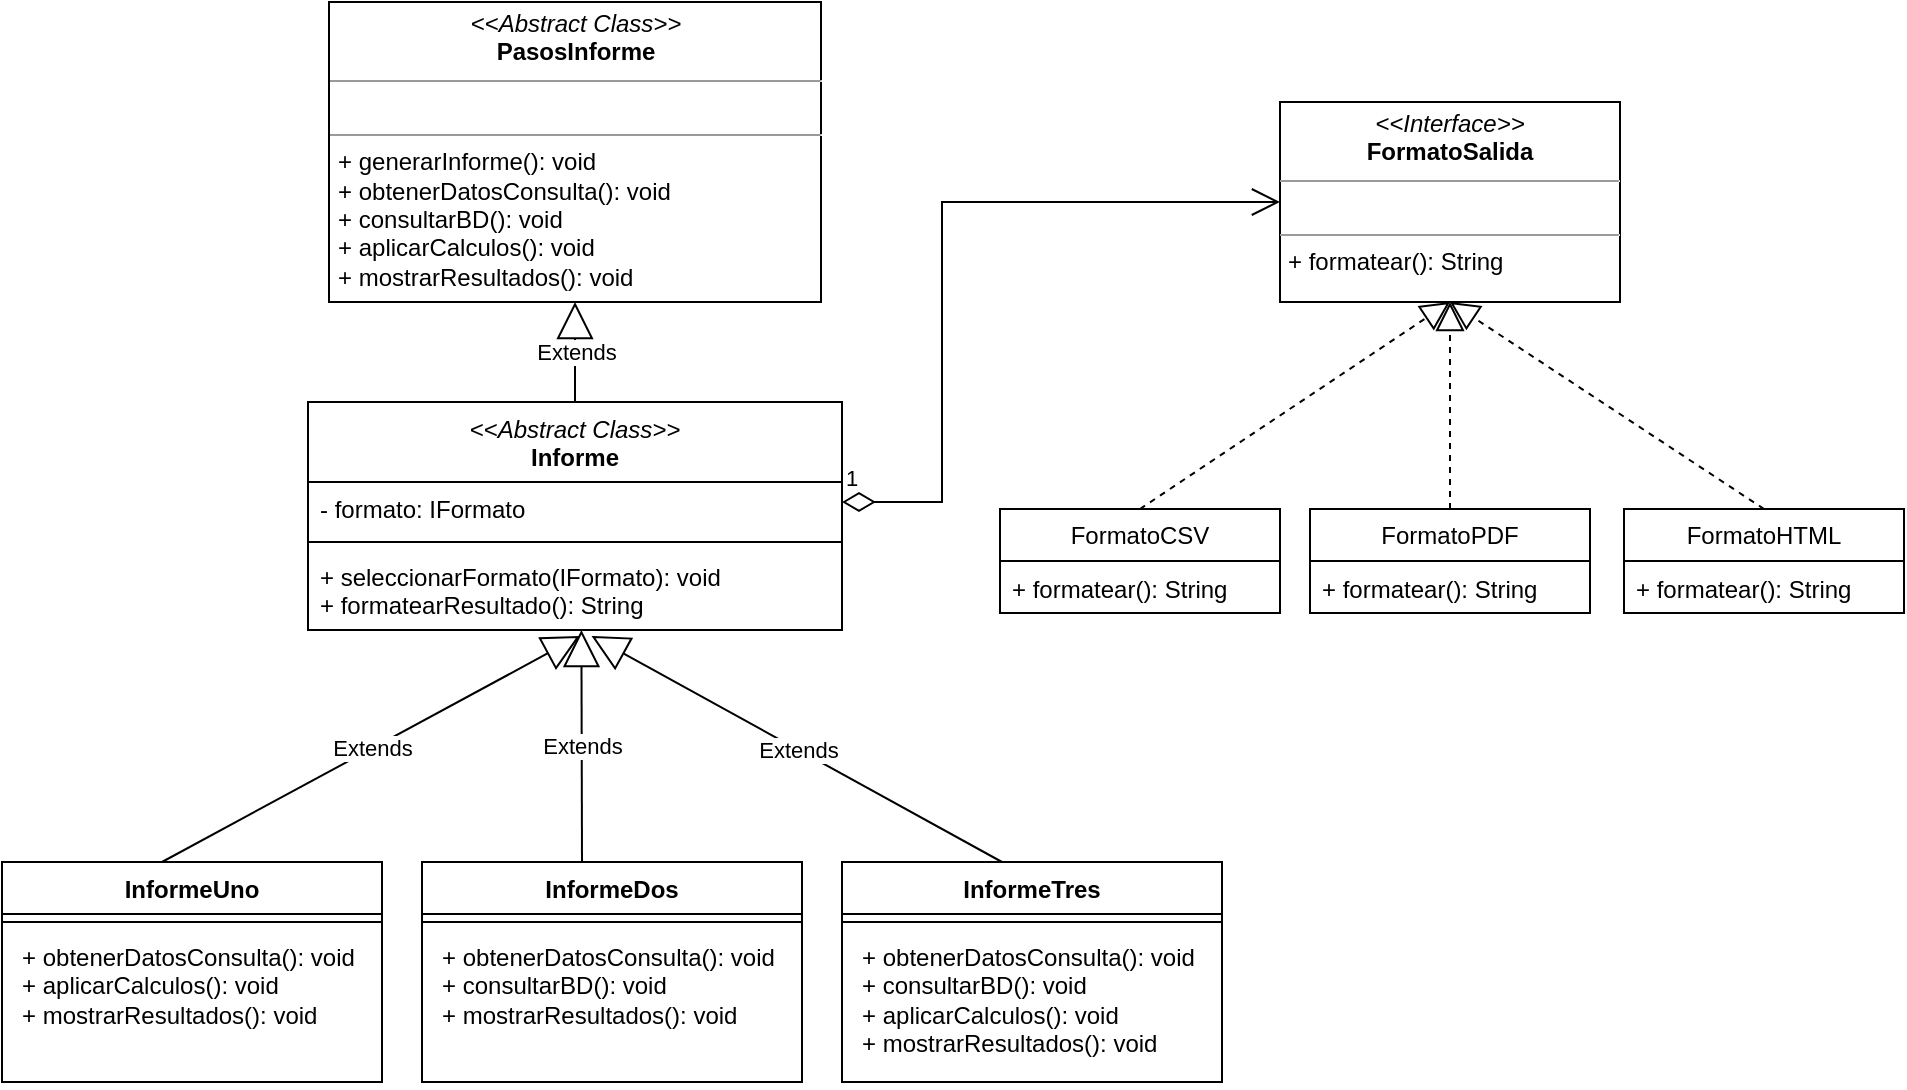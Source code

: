 <mxfile version="22.0.2" type="device">
  <diagram name="Página-1" id="HlRWXg1bFJp1Xod3IB3_">
    <mxGraphModel dx="864" dy="516" grid="1" gridSize="10" guides="1" tooltips="1" connect="1" arrows="1" fold="1" page="1" pageScale="1" pageWidth="827" pageHeight="1169" math="0" shadow="0">
      <root>
        <mxCell id="0" />
        <mxCell id="1" parent="0" />
        <mxCell id="mv2MNBe9qTm98jDRmfba-1" value="&lt;p style=&quot;margin:0px;margin-top:4px;text-align:center;&quot;&gt;&lt;i&gt;&amp;lt;&amp;lt;Interface&amp;gt;&amp;gt;&lt;/i&gt;&lt;br&gt;&lt;b&gt;FormatoSalida&lt;/b&gt;&lt;/p&gt;&lt;hr size=&quot;1&quot;&gt;&lt;p style=&quot;margin:0px;margin-left:4px;&quot;&gt;&lt;br&gt;&lt;/p&gt;&lt;hr size=&quot;1&quot;&gt;&lt;p style=&quot;margin:0px;margin-left:4px;&quot;&gt;+ formatear(): String&lt;br&gt;&lt;br&gt;&lt;/p&gt;" style="verticalAlign=top;align=left;overflow=fill;fontSize=12;fontFamily=Helvetica;html=1;whiteSpace=wrap;" parent="1" vertex="1">
          <mxGeometry x="749" y="100" width="170" height="100" as="geometry" />
        </mxCell>
        <mxCell id="mv2MNBe9qTm98jDRmfba-2" value="FormatoCSV" style="swimlane;fontStyle=0;childLayout=stackLayout;horizontal=1;startSize=26;fillColor=none;horizontalStack=0;resizeParent=1;resizeParentMax=0;resizeLast=0;collapsible=1;marginBottom=0;whiteSpace=wrap;html=1;" parent="1" vertex="1">
          <mxGeometry x="609" y="303.5" width="140" height="52" as="geometry" />
        </mxCell>
        <mxCell id="mv2MNBe9qTm98jDRmfba-3" value="+ formatear(): String" style="text;strokeColor=none;fillColor=none;align=left;verticalAlign=top;spacingLeft=4;spacingRight=4;overflow=hidden;rotatable=0;points=[[0,0.5],[1,0.5]];portConstraint=eastwest;whiteSpace=wrap;html=1;" parent="mv2MNBe9qTm98jDRmfba-2" vertex="1">
          <mxGeometry y="26" width="140" height="26" as="geometry" />
        </mxCell>
        <mxCell id="mv2MNBe9qTm98jDRmfba-6" value="FormatoHTML" style="swimlane;fontStyle=0;childLayout=stackLayout;horizontal=1;startSize=26;fillColor=none;horizontalStack=0;resizeParent=1;resizeParentMax=0;resizeLast=0;collapsible=1;marginBottom=0;whiteSpace=wrap;html=1;" parent="1" vertex="1">
          <mxGeometry x="921" y="303.5" width="140" height="52" as="geometry" />
        </mxCell>
        <mxCell id="mv2MNBe9qTm98jDRmfba-7" value="+ formatear(): String" style="text;strokeColor=none;fillColor=none;align=left;verticalAlign=top;spacingLeft=4;spacingRight=4;overflow=hidden;rotatable=0;points=[[0,0.5],[1,0.5]];portConstraint=eastwest;whiteSpace=wrap;html=1;" parent="mv2MNBe9qTm98jDRmfba-6" vertex="1">
          <mxGeometry y="26" width="140" height="26" as="geometry" />
        </mxCell>
        <mxCell id="k9LaV1wvxI8ZOForSVoQ-1" value="FormatoPDF" style="swimlane;fontStyle=0;childLayout=stackLayout;horizontal=1;startSize=26;fillColor=none;horizontalStack=0;resizeParent=1;resizeParentMax=0;resizeLast=0;collapsible=1;marginBottom=0;whiteSpace=wrap;html=1;" parent="1" vertex="1">
          <mxGeometry x="764" y="303.5" width="140" height="52" as="geometry" />
        </mxCell>
        <mxCell id="k9LaV1wvxI8ZOForSVoQ-3" value="+ formatear(): String" style="text;strokeColor=none;fillColor=none;align=left;verticalAlign=top;spacingLeft=4;spacingRight=4;overflow=hidden;rotatable=0;points=[[0,0.5],[1,0.5]];portConstraint=eastwest;whiteSpace=wrap;html=1;" parent="k9LaV1wvxI8ZOForSVoQ-1" vertex="1">
          <mxGeometry y="26" width="140" height="26" as="geometry" />
        </mxCell>
        <mxCell id="k9LaV1wvxI8ZOForSVoQ-6" value="InformeUno" style="swimlane;fontStyle=1;align=center;verticalAlign=top;childLayout=stackLayout;horizontal=1;startSize=26;horizontalStack=0;resizeParent=1;resizeParentMax=0;resizeLast=0;collapsible=1;marginBottom=0;whiteSpace=wrap;html=1;" parent="1" vertex="1">
          <mxGeometry x="110" y="480" width="190" height="110" as="geometry" />
        </mxCell>
        <mxCell id="k9LaV1wvxI8ZOForSVoQ-16" value="Extends" style="endArrow=block;endSize=16;endFill=0;html=1;rounded=0;entryX=0.509;entryY=1.075;entryDx=0;entryDy=0;entryPerimeter=0;" parent="k9LaV1wvxI8ZOForSVoQ-6" target="k9LaV1wvxI8ZOForSVoQ-40" edge="1">
          <mxGeometry width="160" relative="1" as="geometry">
            <mxPoint x="80" as="sourcePoint" />
            <mxPoint x="255" y="-129" as="targetPoint" />
          </mxGeometry>
        </mxCell>
        <mxCell id="k9LaV1wvxI8ZOForSVoQ-8" value="" style="line;strokeWidth=1;fillColor=none;align=left;verticalAlign=middle;spacingTop=-1;spacingLeft=3;spacingRight=3;rotatable=0;labelPosition=right;points=[];portConstraint=eastwest;strokeColor=inherit;" parent="k9LaV1wvxI8ZOForSVoQ-6" vertex="1">
          <mxGeometry y="26" width="190" height="8" as="geometry" />
        </mxCell>
        <mxCell id="k9LaV1wvxI8ZOForSVoQ-9" value="&lt;p style=&quot;border-color: var(--border-color); margin: 0px 0px 0px 4px;&quot;&gt;+ obtenerDatosConsulta(): void&lt;/p&gt;&lt;p style=&quot;border-color: var(--border-color); margin: 0px 0px 0px 4px;&quot;&gt;+ aplicarCalculos(): void&lt;br style=&quot;border-color: var(--border-color);&quot;&gt;&lt;/p&gt;&lt;p style=&quot;border-color: var(--border-color); margin: 0px 0px 0px 4px;&quot;&gt;+ mostrarResultados(): void&lt;/p&gt;" style="text;strokeColor=none;fillColor=none;align=left;verticalAlign=top;spacingLeft=4;spacingRight=4;overflow=hidden;rotatable=0;points=[[0,0.5],[1,0.5]];portConstraint=eastwest;whiteSpace=wrap;html=1;" parent="k9LaV1wvxI8ZOForSVoQ-6" vertex="1">
          <mxGeometry y="34" width="190" height="76" as="geometry" />
        </mxCell>
        <mxCell id="k9LaV1wvxI8ZOForSVoQ-11" value="&lt;p style=&quot;margin:0px;margin-top:4px;text-align:center;&quot;&gt;&lt;i&gt;&amp;lt;&amp;lt;Abstract Class&amp;gt;&amp;gt;&lt;/i&gt;&lt;br&gt;&lt;b&gt;PasosInforme&lt;/b&gt;&lt;/p&gt;&lt;hr size=&quot;1&quot;&gt;&lt;p style=&quot;margin:0px;margin-left:4px;&quot;&gt;&lt;br&gt;&lt;/p&gt;&lt;hr size=&quot;1&quot;&gt;&lt;p style=&quot;margin:0px;margin-left:4px;&quot;&gt;+ generarInforme(): void&lt;br&gt;+ obtenerDatosConsulta(): void&lt;/p&gt;&lt;p style=&quot;margin:0px;margin-left:4px;&quot;&gt;+ consultarBD(): void&lt;/p&gt;&lt;p style=&quot;margin:0px;margin-left:4px;&quot;&gt;+ aplicarCalculos(): void&lt;br&gt;&lt;/p&gt;&lt;p style=&quot;margin:0px;margin-left:4px;&quot;&gt;+ mostrarResultados(): void&lt;/p&gt;" style="verticalAlign=top;align=left;overflow=fill;fontSize=12;fontFamily=Helvetica;html=1;whiteSpace=wrap;" parent="1" vertex="1">
          <mxGeometry x="273.5" y="50" width="246" height="150" as="geometry" />
        </mxCell>
        <mxCell id="k9LaV1wvxI8ZOForSVoQ-12" value="" style="endArrow=block;dashed=1;endFill=0;endSize=12;html=1;rounded=0;entryX=0.5;entryY=1;entryDx=0;entryDy=0;exitX=0.5;exitY=0;exitDx=0;exitDy=0;" parent="1" source="mv2MNBe9qTm98jDRmfba-2" target="mv2MNBe9qTm98jDRmfba-1" edge="1">
          <mxGeometry width="160" relative="1" as="geometry">
            <mxPoint x="269" y="323.5" as="sourcePoint" />
            <mxPoint x="429" y="323.5" as="targetPoint" />
          </mxGeometry>
        </mxCell>
        <mxCell id="k9LaV1wvxI8ZOForSVoQ-13" value="" style="endArrow=block;dashed=1;endFill=0;endSize=12;html=1;rounded=0;entryX=0.5;entryY=1;entryDx=0;entryDy=0;exitX=0.5;exitY=0;exitDx=0;exitDy=0;" parent="1" source="k9LaV1wvxI8ZOForSVoQ-1" target="mv2MNBe9qTm98jDRmfba-1" edge="1">
          <mxGeometry width="160" relative="1" as="geometry">
            <mxPoint x="689" y="313.5" as="sourcePoint" />
            <mxPoint x="844" y="233.5" as="targetPoint" />
          </mxGeometry>
        </mxCell>
        <mxCell id="k9LaV1wvxI8ZOForSVoQ-14" value="" style="endArrow=block;dashed=1;endFill=0;endSize=12;html=1;rounded=0;entryX=0.5;entryY=1;entryDx=0;entryDy=0;exitX=0.5;exitY=0;exitDx=0;exitDy=0;" parent="1" source="mv2MNBe9qTm98jDRmfba-6" target="mv2MNBe9qTm98jDRmfba-1" edge="1">
          <mxGeometry width="160" relative="1" as="geometry">
            <mxPoint x="689" y="313.5" as="sourcePoint" />
            <mxPoint x="844" y="233.5" as="targetPoint" />
          </mxGeometry>
        </mxCell>
        <mxCell id="k9LaV1wvxI8ZOForSVoQ-17" value="InformeDos" style="swimlane;fontStyle=1;align=center;verticalAlign=top;childLayout=stackLayout;horizontal=1;startSize=26;horizontalStack=0;resizeParent=1;resizeParentMax=0;resizeLast=0;collapsible=1;marginBottom=0;whiteSpace=wrap;html=1;" parent="1" vertex="1">
          <mxGeometry x="320" y="480" width="190" height="110" as="geometry" />
        </mxCell>
        <mxCell id="k9LaV1wvxI8ZOForSVoQ-18" value="Extends" style="endArrow=block;endSize=16;endFill=0;html=1;rounded=0;entryX=0.512;entryY=1;entryDx=0;entryDy=0;entryPerimeter=0;" parent="k9LaV1wvxI8ZOForSVoQ-17" target="k9LaV1wvxI8ZOForSVoQ-40" edge="1">
          <mxGeometry width="160" relative="1" as="geometry">
            <mxPoint x="80" as="sourcePoint" />
            <mxPoint x="80" y="-120" as="targetPoint" />
          </mxGeometry>
        </mxCell>
        <mxCell id="k9LaV1wvxI8ZOForSVoQ-20" value="" style="line;strokeWidth=1;fillColor=none;align=left;verticalAlign=middle;spacingTop=-1;spacingLeft=3;spacingRight=3;rotatable=0;labelPosition=right;points=[];portConstraint=eastwest;strokeColor=inherit;" parent="k9LaV1wvxI8ZOForSVoQ-17" vertex="1">
          <mxGeometry y="26" width="190" height="8" as="geometry" />
        </mxCell>
        <mxCell id="k9LaV1wvxI8ZOForSVoQ-21" value="&lt;p style=&quot;border-color: var(--border-color); margin: 0px 0px 0px 4px;&quot;&gt;+ obtenerDatosConsulta(): void&lt;/p&gt;&lt;p style=&quot;border-color: var(--border-color); margin: 0px 0px 0px 4px;&quot;&gt;+ consultarBD(): void&lt;/p&gt;&lt;p style=&quot;border-color: var(--border-color); margin: 0px 0px 0px 4px;&quot;&gt;+ mostrarResultados(): void&lt;/p&gt;" style="text;strokeColor=none;fillColor=none;align=left;verticalAlign=top;spacingLeft=4;spacingRight=4;overflow=hidden;rotatable=0;points=[[0,0.5],[1,0.5]];portConstraint=eastwest;whiteSpace=wrap;html=1;" parent="k9LaV1wvxI8ZOForSVoQ-17" vertex="1">
          <mxGeometry y="34" width="190" height="76" as="geometry" />
        </mxCell>
        <mxCell id="k9LaV1wvxI8ZOForSVoQ-22" value="InformeTres" style="swimlane;fontStyle=1;align=center;verticalAlign=top;childLayout=stackLayout;horizontal=1;startSize=26;horizontalStack=0;resizeParent=1;resizeParentMax=0;resizeLast=0;collapsible=1;marginBottom=0;whiteSpace=wrap;html=1;" parent="1" vertex="1">
          <mxGeometry x="530" y="480" width="190" height="110" as="geometry" />
        </mxCell>
        <mxCell id="k9LaV1wvxI8ZOForSVoQ-23" value="Extends" style="endArrow=block;endSize=16;endFill=0;html=1;rounded=0;entryX=0.531;entryY=1.075;entryDx=0;entryDy=0;entryPerimeter=0;" parent="k9LaV1wvxI8ZOForSVoQ-22" target="k9LaV1wvxI8ZOForSVoQ-40" edge="1">
          <mxGeometry width="160" relative="1" as="geometry">
            <mxPoint x="80" as="sourcePoint" />
            <mxPoint x="23" y="-120" as="targetPoint" />
          </mxGeometry>
        </mxCell>
        <mxCell id="k9LaV1wvxI8ZOForSVoQ-25" value="" style="line;strokeWidth=1;fillColor=none;align=left;verticalAlign=middle;spacingTop=-1;spacingLeft=3;spacingRight=3;rotatable=0;labelPosition=right;points=[];portConstraint=eastwest;strokeColor=inherit;" parent="k9LaV1wvxI8ZOForSVoQ-22" vertex="1">
          <mxGeometry y="26" width="190" height="8" as="geometry" />
        </mxCell>
        <mxCell id="k9LaV1wvxI8ZOForSVoQ-26" value="&lt;p style=&quot;border-color: var(--border-color); margin: 0px 0px 0px 4px;&quot;&gt;+ obtenerDatosConsulta(): void&lt;/p&gt;&lt;p style=&quot;border-color: var(--border-color); margin: 0px 0px 0px 4px;&quot;&gt;+ consultarBD(): void&lt;/p&gt;&lt;p style=&quot;border-color: var(--border-color); margin: 0px 0px 0px 4px;&quot;&gt;+ aplicarCalculos(): void&lt;br style=&quot;border-color: var(--border-color);&quot;&gt;&lt;/p&gt;&lt;p style=&quot;border-color: var(--border-color); margin: 0px 0px 0px 4px;&quot;&gt;+ mostrarResultados(): void&lt;/p&gt;" style="text;strokeColor=none;fillColor=none;align=left;verticalAlign=top;spacingLeft=4;spacingRight=4;overflow=hidden;rotatable=0;points=[[0,0.5],[1,0.5]];portConstraint=eastwest;whiteSpace=wrap;html=1;" parent="k9LaV1wvxI8ZOForSVoQ-22" vertex="1">
          <mxGeometry y="34" width="190" height="76" as="geometry" />
        </mxCell>
        <mxCell id="k9LaV1wvxI8ZOForSVoQ-37" value="&lt;i style=&quot;border-color: var(--border-color); font-weight: 400;&quot;&gt;&amp;lt;&amp;lt;Abstract Class&amp;gt;&amp;gt;&lt;/i&gt;&lt;br&gt;Informe" style="swimlane;fontStyle=1;align=center;verticalAlign=top;childLayout=stackLayout;horizontal=1;startSize=40;horizontalStack=0;resizeParent=1;resizeParentMax=0;resizeLast=0;collapsible=1;marginBottom=0;whiteSpace=wrap;html=1;" parent="1" vertex="1">
          <mxGeometry x="263" y="250" width="267" height="114" as="geometry">
            <mxRectangle x="243" y="250" width="150" height="40" as="alternateBounds" />
          </mxGeometry>
        </mxCell>
        <mxCell id="k9LaV1wvxI8ZOForSVoQ-38" value="- formato: IFormato" style="text;strokeColor=none;fillColor=none;align=left;verticalAlign=top;spacingLeft=4;spacingRight=4;overflow=hidden;rotatable=0;points=[[0,0.5],[1,0.5]];portConstraint=eastwest;whiteSpace=wrap;html=1;" parent="k9LaV1wvxI8ZOForSVoQ-37" vertex="1">
          <mxGeometry y="40" width="267" height="26" as="geometry" />
        </mxCell>
        <mxCell id="k9LaV1wvxI8ZOForSVoQ-39" value="" style="line;strokeWidth=1;fillColor=none;align=left;verticalAlign=middle;spacingTop=-1;spacingLeft=3;spacingRight=3;rotatable=0;labelPosition=right;points=[];portConstraint=eastwest;strokeColor=inherit;" parent="k9LaV1wvxI8ZOForSVoQ-37" vertex="1">
          <mxGeometry y="66" width="267" height="8" as="geometry" />
        </mxCell>
        <mxCell id="k9LaV1wvxI8ZOForSVoQ-40" value="+ seleccionarFormato(IFormato): void&lt;br&gt;+ formatearResultado(): String" style="text;strokeColor=none;fillColor=none;align=left;verticalAlign=top;spacingLeft=4;spacingRight=4;overflow=hidden;rotatable=0;points=[[0,0.5],[1,0.5]];portConstraint=eastwest;whiteSpace=wrap;html=1;" parent="k9LaV1wvxI8ZOForSVoQ-37" vertex="1">
          <mxGeometry y="74" width="267" height="40" as="geometry" />
        </mxCell>
        <mxCell id="k9LaV1wvxI8ZOForSVoQ-41" value="Extends" style="endArrow=block;endSize=16;endFill=0;html=1;rounded=0;entryX=0.5;entryY=1;entryDx=0;entryDy=0;exitX=0.5;exitY=0;exitDx=0;exitDy=0;" parent="1" source="k9LaV1wvxI8ZOForSVoQ-37" target="k9LaV1wvxI8ZOForSVoQ-11" edge="1">
          <mxGeometry width="160" relative="1" as="geometry">
            <mxPoint x="210" y="452.5" as="sourcePoint" />
            <mxPoint x="170" y="280" as="targetPoint" />
          </mxGeometry>
        </mxCell>
        <mxCell id="x5BnpajWyQIPQm1gkQc_-1" value="1" style="endArrow=open;html=1;endSize=12;startArrow=diamondThin;startSize=14;startFill=0;edgeStyle=orthogonalEdgeStyle;align=left;verticalAlign=bottom;rounded=0;entryX=0;entryY=0.5;entryDx=0;entryDy=0;" parent="1" target="mv2MNBe9qTm98jDRmfba-1" edge="1">
          <mxGeometry x="-1" y="3" relative="1" as="geometry">
            <mxPoint x="530" y="300" as="sourcePoint" />
            <mxPoint x="610" y="300" as="targetPoint" />
            <Array as="points">
              <mxPoint x="580" y="300" />
              <mxPoint x="580" y="150" />
            </Array>
          </mxGeometry>
        </mxCell>
      </root>
    </mxGraphModel>
  </diagram>
</mxfile>
